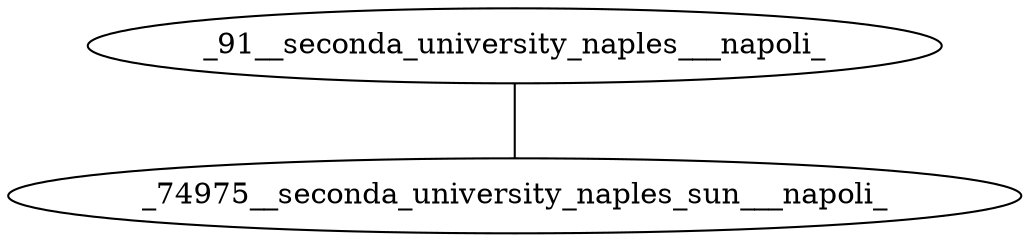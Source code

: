 graph {
_91__seconda_university_naples___napoli_ -- _74975__seconda_university_naples_sun___napoli_
}